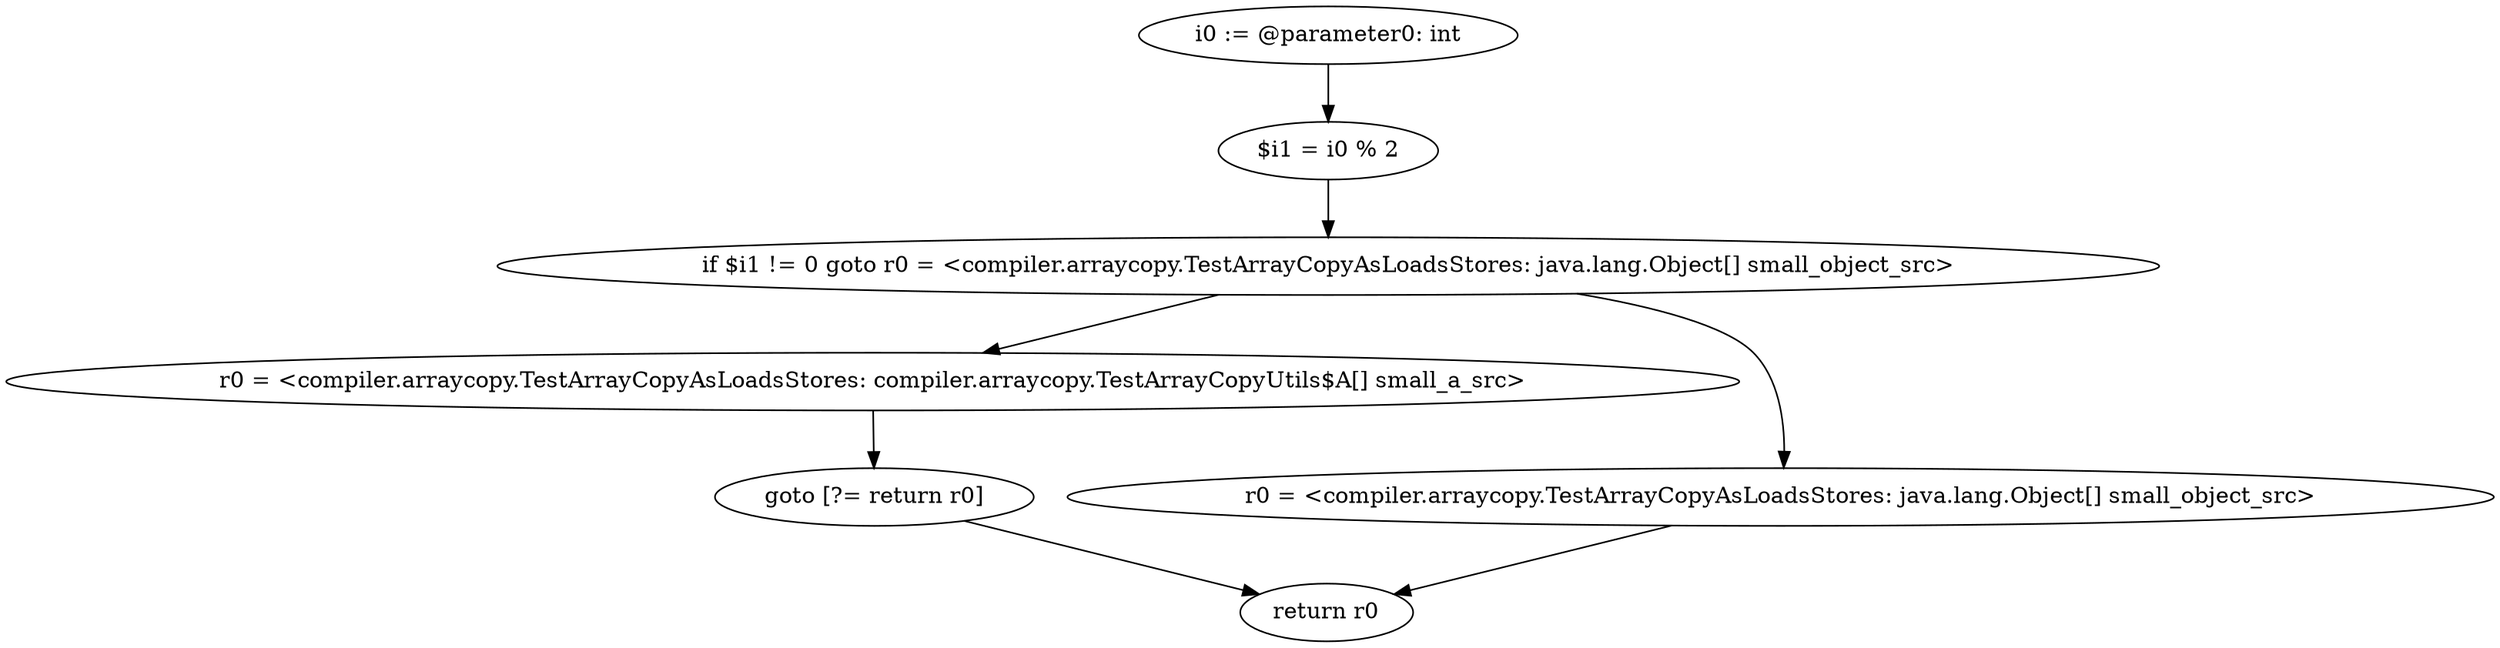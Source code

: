 digraph "unitGraph" {
    "i0 := @parameter0: int"
    "$i1 = i0 % 2"
    "if $i1 != 0 goto r0 = <compiler.arraycopy.TestArrayCopyAsLoadsStores: java.lang.Object[] small_object_src>"
    "r0 = <compiler.arraycopy.TestArrayCopyAsLoadsStores: compiler.arraycopy.TestArrayCopyUtils$A[] small_a_src>"
    "goto [?= return r0]"
    "r0 = <compiler.arraycopy.TestArrayCopyAsLoadsStores: java.lang.Object[] small_object_src>"
    "return r0"
    "i0 := @parameter0: int"->"$i1 = i0 % 2";
    "$i1 = i0 % 2"->"if $i1 != 0 goto r0 = <compiler.arraycopy.TestArrayCopyAsLoadsStores: java.lang.Object[] small_object_src>";
    "if $i1 != 0 goto r0 = <compiler.arraycopy.TestArrayCopyAsLoadsStores: java.lang.Object[] small_object_src>"->"r0 = <compiler.arraycopy.TestArrayCopyAsLoadsStores: compiler.arraycopy.TestArrayCopyUtils$A[] small_a_src>";
    "if $i1 != 0 goto r0 = <compiler.arraycopy.TestArrayCopyAsLoadsStores: java.lang.Object[] small_object_src>"->"r0 = <compiler.arraycopy.TestArrayCopyAsLoadsStores: java.lang.Object[] small_object_src>";
    "r0 = <compiler.arraycopy.TestArrayCopyAsLoadsStores: compiler.arraycopy.TestArrayCopyUtils$A[] small_a_src>"->"goto [?= return r0]";
    "goto [?= return r0]"->"return r0";
    "r0 = <compiler.arraycopy.TestArrayCopyAsLoadsStores: java.lang.Object[] small_object_src>"->"return r0";
}

